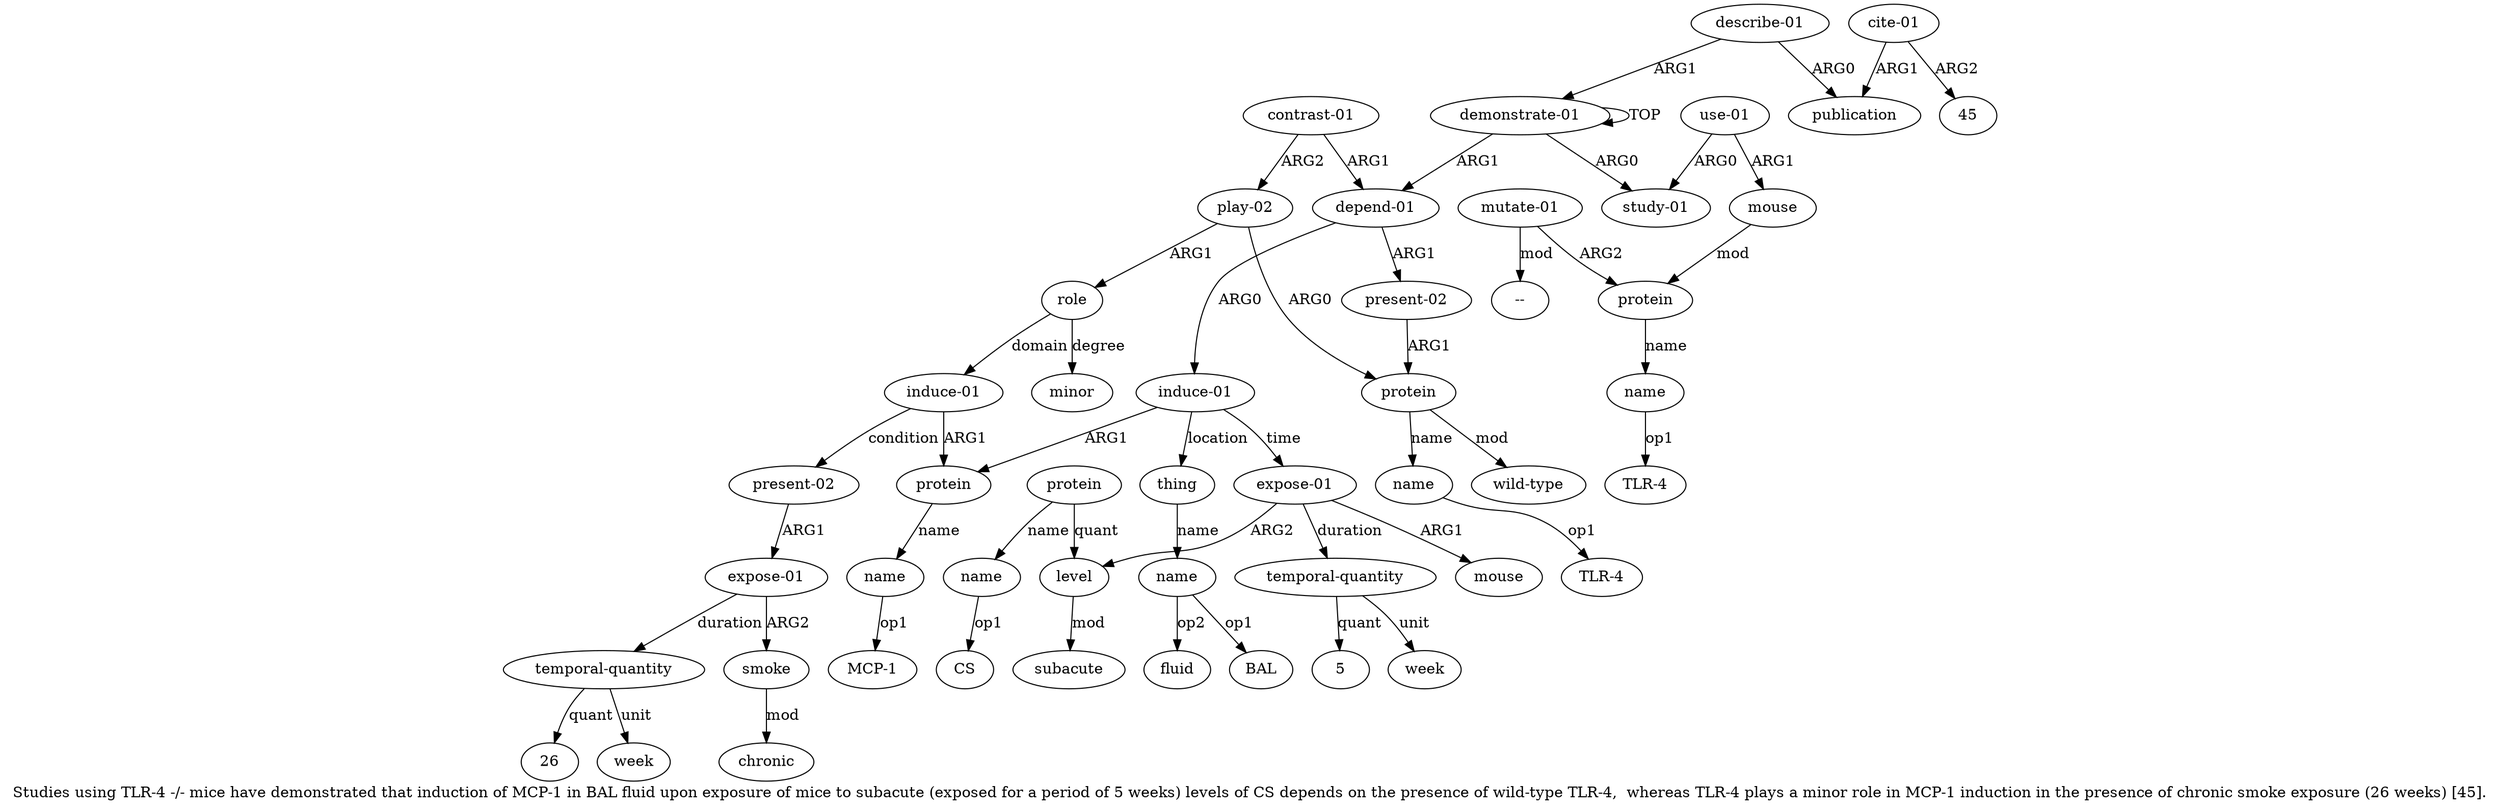 digraph  {
	graph [label="Studies using TLR-4 -/- mice have demonstrated that induction of MCP-1 in BAL fluid upon exposure of mice to subacute (exposed for \
a period of 5 weeks) levels of CS depends on the presence of wild-type TLR-4,  whereas TLR-4 plays a minor role in MCP-1 induction \
in the presence of chronic smoke exposure (26 weeks) [45]."];
	node [label="\N"];
	a20	 [color=black,
		gold_ind=20,
		gold_label=week,
		label=week,
		test_ind=20,
		test_label=week];
	a21	 [color=black,
		gold_ind=21,
		gold_label="present-02",
		label="present-02",
		test_ind=21,
		test_label="present-02"];
	a22	 [color=black,
		gold_ind=22,
		gold_label=protein,
		label=protein,
		test_ind=22,
		test_label=protein];
	a21 -> a22 [key=0,
	color=black,
	gold_label=ARG1,
	label=ARG1,
	test_label=ARG1];
a23 [color=black,
	gold_ind=23,
	gold_label=name,
	label=name,
	test_ind=23,
	test_label=name];
a22 -> a23 [key=0,
color=black,
gold_label=name,
label=name,
test_label=name];
a24 [color=black,
gold_ind=24,
gold_label="wild-type",
label="wild-type",
test_ind=24,
test_label="wild-type"];
a22 -> a24 [key=0,
color=black,
gold_label=mod,
label=mod,
test_label=mod];
"a23 TLR-4" [color=black,
gold_ind=-1,
gold_label="TLR-4",
label="TLR-4",
test_ind=-1,
test_label="TLR-4"];
a23 -> "a23 TLR-4" [key=0,
color=black,
gold_label=op1,
label=op1,
test_label=op1];
a25 [color=black,
gold_ind=25,
gold_label="contrast-01",
label="contrast-01",
test_ind=25,
test_label="contrast-01"];
a26 [color=black,
gold_ind=26,
gold_label="play-02",
label="play-02",
test_ind=26,
test_label="play-02"];
a25 -> a26 [key=0,
color=black,
gold_label=ARG2,
label=ARG2,
test_label=ARG2];
a7 [color=black,
gold_ind=7,
gold_label="depend-01",
label="depend-01",
test_ind=7,
test_label="depend-01"];
a25 -> a7 [key=0,
color=black,
gold_label=ARG1,
label=ARG1,
test_label=ARG1];
a26 -> a22 [key=0,
color=black,
gold_label=ARG0,
label=ARG0,
test_label=ARG0];
a27 [color=black,
gold_ind=27,
gold_label=role,
label=role,
test_ind=27,
test_label=role];
a26 -> a27 [key=0,
color=black,
gold_label=ARG1,
label=ARG1,
test_label=ARG1];
a28 [color=black,
gold_ind=28,
gold_label=minor,
label=minor,
test_ind=28,
test_label=minor];
a27 -> a28 [key=0,
color=black,
gold_label=degree,
label=degree,
test_label=degree];
a29 [color=black,
gold_ind=29,
gold_label="induce-01",
label="induce-01",
test_ind=29,
test_label="induce-01"];
a27 -> a29 [key=0,
color=black,
gold_label=domain,
label=domain,
test_label=domain];
a30 [color=black,
gold_ind=30,
gold_label="present-02",
label="present-02",
test_ind=30,
test_label="present-02"];
a29 -> a30 [key=0,
color=black,
gold_label=condition,
label=condition,
test_label=condition];
a9 [color=black,
gold_ind=9,
gold_label=protein,
label=protein,
test_ind=9,
test_label=protein];
a29 -> a9 [key=0,
color=black,
gold_label=ARG1,
label=ARG1,
test_label=ARG1];
"a5 TLR-4" [color=black,
gold_ind=-1,
gold_label="TLR-4",
label="TLR-4",
test_ind=-1,
test_label="TLR-4"];
a31 [color=black,
gold_ind=31,
gold_label="expose-01",
label="expose-01",
test_ind=31,
test_label="expose-01"];
a34 [color=black,
gold_ind=34,
gold_label="temporal-quantity",
label="temporal-quantity",
test_ind=34,
test_label="temporal-quantity"];
a31 -> a34 [key=0,
color=black,
gold_label=duration,
label=duration,
test_label=duration];
a32 [color=black,
gold_ind=32,
gold_label=smoke,
label=smoke,
test_ind=32,
test_label=smoke];
a31 -> a32 [key=0,
color=black,
gold_label=ARG2,
label=ARG2,
test_label=ARG2];
a30 -> a31 [key=0,
color=black,
gold_label=ARG1,
label=ARG1,
test_label=ARG1];
a37 [color=black,
gold_ind=37,
gold_label=publication,
label=publication,
test_ind=37,
test_label=publication];
a36 [color=black,
gold_ind=36,
gold_label="describe-01",
label="describe-01",
test_ind=36,
test_label="describe-01"];
a36 -> a37 [key=0,
color=black,
gold_label=ARG0,
label=ARG0,
test_label=ARG0];
a0 [color=black,
gold_ind=0,
gold_label="demonstrate-01",
label="demonstrate-01",
test_ind=0,
test_label="demonstrate-01"];
a36 -> a0 [key=0,
color=black,
gold_label=ARG1,
label=ARG1,
test_label=ARG1];
a33 [color=black,
gold_ind=33,
gold_label=chronic,
label=chronic,
test_ind=33,
test_label=chronic];
a35 [color=black,
gold_ind=35,
gold_label=week,
label=week,
test_ind=35,
test_label=week];
"a38 45" [color=black,
gold_ind=-1,
gold_label=45,
label=45,
test_ind=-1,
test_label=45];
a34 -> a35 [key=0,
color=black,
gold_label=unit,
label=unit,
test_label=unit];
"a34 26" [color=black,
gold_ind=-1,
gold_label=26,
label=26,
test_ind=-1,
test_label=26];
a34 -> "a34 26" [key=0,
color=black,
gold_label=quant,
label=quant,
test_label=quant];
"a6 --" [color=black,
gold_ind=-1,
gold_label="--",
label="--",
test_ind=-1,
test_label="--"];
a32 -> a33 [key=0,
color=black,
gold_label=mod,
label=mod,
test_label=mod];
a15 [color=black,
gold_ind=15,
gold_label=level,
label=level,
test_ind=15,
test_label=level];
a18 [color=black,
gold_ind=18,
gold_label=subacute,
label=subacute,
test_ind=18,
test_label=subacute];
a15 -> a18 [key=0,
color=black,
gold_label=mod,
label=mod,
test_label=mod];
a14 [color=black,
gold_ind=14,
gold_label=mouse,
label=mouse,
test_ind=14,
test_label=mouse];
a17 [color=black,
gold_ind=17,
gold_label=name,
label=name,
test_ind=17,
test_label=name];
"a17 CS" [color=black,
gold_ind=-1,
gold_label=CS,
label=CS,
test_ind=-1,
test_label=CS];
a17 -> "a17 CS" [key=0,
color=black,
gold_label=op1,
label=op1,
test_label=op1];
a16 [color=black,
gold_ind=16,
gold_label=protein,
label=protein,
test_ind=16,
test_label=protein];
a16 -> a15 [key=0,
color=black,
gold_label=quant,
label=quant,
test_label=quant];
a16 -> a17 [key=0,
color=black,
gold_label=name,
label=name,
test_label=name];
a11 [color=black,
gold_ind=11,
gold_label=thing,
label=thing,
test_ind=11,
test_label=thing];
a12 [color=black,
gold_ind=12,
gold_label=name,
label=name,
test_ind=12,
test_label=name];
a11 -> a12 [key=0,
color=black,
gold_label=name,
label=name,
test_label=name];
a10 [color=black,
gold_ind=10,
gold_label=name,
label=name,
test_ind=10,
test_label=name];
"a10 MCP-1" [color=black,
gold_ind=-1,
gold_label="MCP-1",
label="MCP-1",
test_ind=-1,
test_label="MCP-1"];
a10 -> "a10 MCP-1" [key=0,
color=black,
gold_label=op1,
label=op1,
test_label=op1];
a13 [color=black,
gold_ind=13,
gold_label="expose-01",
label="expose-01",
test_ind=13,
test_label="expose-01"];
a13 -> a15 [key=0,
color=black,
gold_label=ARG2,
label=ARG2,
test_label=ARG2];
a13 -> a14 [key=0,
color=black,
gold_label=ARG1,
label=ARG1,
test_label=ARG1];
a19 [color=black,
gold_ind=19,
gold_label="temporal-quantity",
label="temporal-quantity",
test_ind=19,
test_label="temporal-quantity"];
a13 -> a19 [key=0,
color=black,
gold_label=duration,
label=duration,
test_label=duration];
"a12 BAL" [color=black,
gold_ind=-1,
gold_label=BAL,
label=BAL,
test_ind=-1,
test_label=BAL];
a12 -> "a12 BAL" [key=0,
color=black,
gold_label=op1,
label=op1,
test_label=op1];
"a12 fluid" [color=black,
gold_ind=-1,
gold_label=fluid,
label=fluid,
test_ind=-1,
test_label=fluid];
a12 -> "a12 fluid" [key=0,
color=black,
gold_label=op2,
label=op2,
test_label=op2];
a38 [color=black,
gold_ind=38,
gold_label="cite-01",
label="cite-01",
test_ind=38,
test_label="cite-01"];
a38 -> a37 [key=0,
color=black,
gold_label=ARG1,
label=ARG1,
test_label=ARG1];
a38 -> "a38 45" [key=0,
color=black,
gold_label=ARG2,
label=ARG2,
test_label=ARG2];
a19 -> a20 [key=0,
color=black,
gold_label=unit,
label=unit,
test_label=unit];
"a19 5" [color=black,
gold_ind=-1,
gold_label=5,
label=5,
test_ind=-1,
test_label=5];
a19 -> "a19 5" [key=0,
color=black,
gold_label=quant,
label=quant,
test_label=quant];
a1 [color=black,
gold_ind=1,
gold_label="study-01",
label="study-01",
test_ind=1,
test_label="study-01"];
a0 -> a1 [key=0,
color=black,
gold_label=ARG0,
label=ARG0,
test_label=ARG0];
a0 -> a0 [key=0,
color=black,
gold_label=TOP,
label=TOP,
test_label=TOP];
a0 -> a7 [key=0,
color=black,
gold_label=ARG1,
label=ARG1,
test_label=ARG1];
a3 [color=black,
gold_ind=3,
gold_label=mouse,
label=mouse,
test_ind=3,
test_label=mouse];
a4 [color=black,
gold_ind=4,
gold_label=protein,
label=protein,
test_ind=4,
test_label=protein];
a3 -> a4 [key=0,
color=black,
gold_label=mod,
label=mod,
test_label=mod];
a2 [color=black,
gold_ind=2,
gold_label="use-01",
label="use-01",
test_ind=2,
test_label="use-01"];
a2 -> a1 [key=0,
color=black,
gold_label=ARG0,
label=ARG0,
test_label=ARG0];
a2 -> a3 [key=0,
color=black,
gold_label=ARG1,
label=ARG1,
test_label=ARG1];
a5 [color=black,
gold_ind=5,
gold_label=name,
label=name,
test_ind=5,
test_label=name];
a5 -> "a5 TLR-4" [key=0,
color=black,
gold_label=op1,
label=op1,
test_label=op1];
a4 -> a5 [key=0,
color=black,
gold_label=name,
label=name,
test_label=name];
a7 -> a21 [key=0,
color=black,
gold_label=ARG1,
label=ARG1,
test_label=ARG1];
a8 [color=black,
gold_ind=8,
gold_label="induce-01",
label="induce-01",
test_ind=8,
test_label="induce-01"];
a7 -> a8 [key=0,
color=black,
gold_label=ARG0,
label=ARG0,
test_label=ARG0];
a6 [color=black,
gold_ind=6,
gold_label="mutate-01",
label="mutate-01",
test_ind=6,
test_label="mutate-01"];
a6 -> "a6 --" [key=0,
color=black,
gold_label=mod,
label=mod,
test_label=mod];
a6 -> a4 [key=0,
color=black,
gold_label=ARG2,
label=ARG2,
test_label=ARG2];
a9 -> a10 [key=0,
color=black,
gold_label=name,
label=name,
test_label=name];
a8 -> a11 [key=0,
color=black,
gold_label=location,
label=location,
test_label=location];
a8 -> a13 [key=0,
color=black,
gold_label=time,
label=time,
test_label=time];
a8 -> a9 [key=0,
color=black,
gold_label=ARG1,
label=ARG1,
test_label=ARG1];
}
